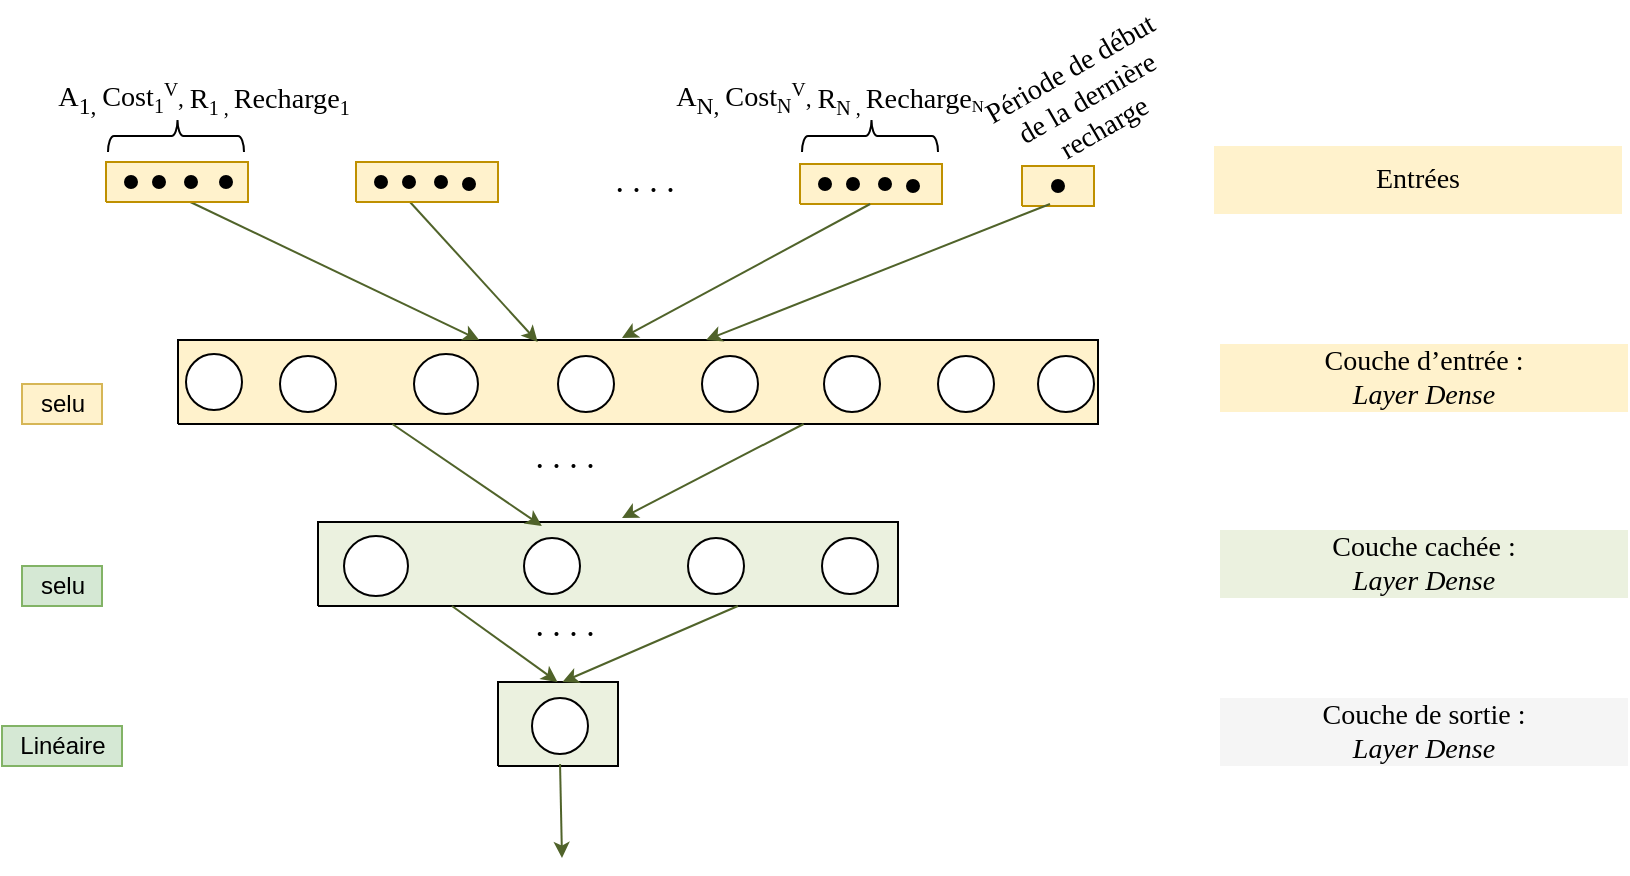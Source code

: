 <mxfile version="17.2.4" type="device"><diagram id="im0NFvdlD-_omOoGbBik" name="Page-1"><mxGraphModel dx="1182" dy="707" grid="1" gridSize="10" guides="1" tooltips="1" connect="1" arrows="1" fold="1" page="1" pageScale="1" pageWidth="827" pageHeight="1169" math="0" shadow="0"><root><mxCell id="0"/><mxCell id="1" parent="0"/><mxCell id="oqg2X-3LZcK9GiLT0oM8-1" style="vsdxID=26;fillColor=#FFF2CC;gradientColor=none;shape=stencil(nZBLDoAgDERP0z3SIyjew0SURgSD+Lu9kMZoXLhwN9O+tukAlrNpJg1SzDH4QW/URgNYgZTkjA4UkwJUgGXng+6DX1zLfmoymdXo17xh5zmRJ6Q42BWCfc2oJfdAr+Yv+AP9Cb7OJ3H/2JG1HNGz/84klThPVCc=);strokeColor=#000000;labelBackgroundColor=none;rounded=0;html=1;whiteSpace=wrap;" parent="1" vertex="1"><mxGeometry x="238" y="171" width="460" height="42" as="geometry"/></mxCell><mxCell id="oqg2X-3LZcK9GiLT0oM8-2" value="&lt;p style=&quot;margin-left: 0 ; margin-right: 0 ; margin-top: 0px ; margin-bottom: 0px ; text-indent: 0 ; direction: ltr&quot;&gt;&lt;font style=&quot;font-size: 15px ; font-family: &amp;#34;cambria math&amp;#34; ; color: #000000 ; direction: ltr ; letter-spacing: 0px ; line-height: 120% ; opacity: 1&quot;&gt;&lt;br&gt;&lt;/font&gt;&lt;/p&gt;" style="verticalAlign=middle;align=center;vsdxID=27;fillColor=#FFFFFF;gradientColor=none;shape=stencil(vVHLDsIgEPwajiQI6RfU+h8bu22JCGRB2/69kG1iazx58DazM/vIjjBtmiCi0CplCjecbZ8nYc5Ca+snJJsLEqYTph0C4Ujh4XvmEaqzont41gkL96naodXKrGF6YSfQtUi0OXXDVlqPfJNP6usotUhYbJIUMmQb/GGrAxpRljVycDBuc1hKM2LclX8/7H9nFfB+82Cd45T2+mcspcSRmu4F);spacingTop=-3;spacingBottom=-1;spacingLeft=-3;spacingRight=-3;labelBackgroundColor=none;rounded=0;html=1;whiteSpace=wrap;" parent="1" vertex="1"><mxGeometry x="356" y="178" width="32" height="30" as="geometry"/></mxCell><mxCell id="oqg2X-3LZcK9GiLT0oM8-3" value="&lt;p style=&quot;margin-left: 0 ; margin-right: 0 ; margin-top: 0px ; margin-bottom: 0px ; text-indent: 0 ; direction: ltr&quot;&gt;&lt;font style=&quot;font-size: 15px ; font-family: &amp;#34;cambria math&amp;#34; ; color: #000000 ; direction: ltr ; letter-spacing: 0px ; line-height: 120% ; opacity: 1&quot;&gt;&lt;i&gt;&lt;sub&gt;&lt;br&gt;&lt;/sub&gt;&lt;/i&gt;&lt;/font&gt;&lt;/p&gt;" style="verticalAlign=middle;align=center;vsdxID=28;fillColor=#FFFFFF;gradientColor=none;shape=stencil(vVHLDsIgEPwajiQI6RfU+h8bu22JCGRB2/69kG1iazx58DazM/vIjjBtmiCi0CplCjecbZ8nYc5Ca+snJJsLEqYTph0C4Ujh4XvmEaqzont41gkL96naodXKrGF6YSfQtUi0OXXDVlqPfJNP6usotUhYbJIUMmQb/GGrAxpRljVycDBuc1hKM2LclX8/7H9nFfB+82Cd45T2+mcspcSRmu4F);spacingTop=-3;spacingBottom=-1;spacingLeft=-3;spacingRight=-3;labelBackgroundColor=none;rounded=0;html=1;whiteSpace=wrap;" parent="1" vertex="1"><mxGeometry x="500" y="179" width="28" height="28" as="geometry"/></mxCell><mxCell id="oqg2X-3LZcK9GiLT0oM8-4" value="&lt;p style=&quot;margin-left: 0 ; margin-right: 0 ; margin-top: 0px ; margin-bottom: 0px ; text-indent: 0 ; direction: ltr&quot;&gt;&lt;font style=&quot;font-size: 15px ; font-family: &amp;#34;cambria math&amp;#34; ; color: #000000 ; direction: ltr ; letter-spacing: 0px ; line-height: 120% ; opacity: 1&quot;&gt;&lt;i&gt;&lt;br&gt;&lt;/i&gt;&lt;/font&gt;&lt;/p&gt;" style="verticalAlign=middle;align=center;vsdxID=31;fillColor=#FFFFFF;gradientColor=none;shape=stencil(vVHLDsIgEPwajiQI6RfU+h8bu22JCGRB2/69kG1iazx58DazM/vIjjBtmiCi0CplCjecbZ8nYc5Ca+snJJsLEqYTph0C4Ujh4XvmEaqzont41gkL96naodXKrGF6YSfQtUi0OXXDVlqPfJNP6usotUhYbJIUMmQb/GGrAxpRljVycDBuc1hKM2LclX8/7H9nFfB+82Cd45T2+mcspcSRmu4F);spacingTop=-3;spacingBottom=-1;spacingLeft=-3;spacingRight=-3;labelBackgroundColor=none;rounded=0;html=1;whiteSpace=wrap;" parent="1" vertex="1"><mxGeometry x="428" y="179" width="28" height="28" as="geometry"/></mxCell><mxCell id="oqg2X-3LZcK9GiLT0oM8-5" value="&lt;p style=&quot;margin-left: 0 ; margin-right: 0 ; margin-top: 0px ; margin-bottom: 0px ; text-indent: 0 ; direction: ltr&quot;&gt;&lt;font style=&quot;font-size: 15px ; font-family: &amp;#34;cambria math&amp;#34; ; color: #000000 ; direction: ltr ; letter-spacing: 0px ; line-height: 120% ; opacity: 1&quot;&gt;&lt;i&gt;&lt;sub&gt;&lt;br&gt;&lt;/sub&gt;&lt;/i&gt;&lt;/font&gt;&lt;/p&gt;" style="verticalAlign=middle;align=center;vsdxID=28;fillColor=#FFFFFF;gradientColor=none;shape=stencil(vVHLDsIgEPwajiQI6RfU+h8bu22JCGRB2/69kG1iazx58DazM/vIjjBtmiCi0CplCjecbZ8nYc5Ca+snJJsLEqYTph0C4Ujh4XvmEaqzont41gkL96naodXKrGF6YSfQtUi0OXXDVlqPfJNP6usotUhYbJIUMmQb/GGrAxpRljVycDBuc1hKM2LclX8/7H9nFfB+82Cd45T2+mcspcSRmu4F);spacingTop=-3;spacingBottom=-1;spacingLeft=-3;spacingRight=-3;labelBackgroundColor=none;rounded=0;html=1;whiteSpace=wrap;" parent="1" vertex="1"><mxGeometry x="561" y="179" width="28" height="28" as="geometry"/></mxCell><mxCell id="oqg2X-3LZcK9GiLT0oM8-6" value="&lt;p style=&quot;margin-left: 0 ; margin-right: 0 ; margin-top: 0px ; margin-bottom: 0px ; text-indent: 0 ; direction: ltr&quot;&gt;&lt;font style=&quot;font-size: 15px ; font-family: &amp;#34;cambria math&amp;#34; ; color: #000000 ; direction: ltr ; letter-spacing: 0px ; line-height: 120% ; opacity: 1&quot;&gt;&lt;i&gt;&lt;sub&gt;&lt;br&gt;&lt;/sub&gt;&lt;/i&gt;&lt;/font&gt;&lt;/p&gt;" style="verticalAlign=middle;align=center;vsdxID=28;fillColor=#FFFFFF;gradientColor=none;shape=stencil(vVHLDsIgEPwajiQI6RfU+h8bu22JCGRB2/69kG1iazx58DazM/vIjjBtmiCi0CplCjecbZ8nYc5Ca+snJJsLEqYTph0C4Ujh4XvmEaqzont41gkL96naodXKrGF6YSfQtUi0OXXDVlqPfJNP6usotUhYbJIUMmQb/GGrAxpRljVycDBuc1hKM2LclX8/7H9nFfB+82Cd45T2+mcspcSRmu4F);spacingTop=-3;spacingBottom=-1;spacingLeft=-3;spacingRight=-3;labelBackgroundColor=none;rounded=0;html=1;whiteSpace=wrap;" parent="1" vertex="1"><mxGeometry x="618" y="179" width="28" height="28" as="geometry"/></mxCell><mxCell id="oqg2X-3LZcK9GiLT0oM8-7" value="&lt;p style=&quot;margin-left: 0 ; margin-right: 0 ; margin-top: 0px ; margin-bottom: 0px ; text-indent: 0 ; direction: ltr&quot;&gt;&lt;font style=&quot;font-size: 15px ; font-family: &amp;#34;cambria math&amp;#34; ; color: #000000 ; direction: ltr ; letter-spacing: 0px ; line-height: 120% ; opacity: 1&quot;&gt;&lt;i&gt;&lt;sub&gt;&lt;br&gt;&lt;/sub&gt;&lt;/i&gt;&lt;/font&gt;&lt;/p&gt;" style="verticalAlign=middle;align=center;vsdxID=28;fillColor=#FFFFFF;gradientColor=none;shape=stencil(vVHLDsIgEPwajiQI6RfU+h8bu22JCGRB2/69kG1iazx58DazM/vIjjBtmiCi0CplCjecbZ8nYc5Ca+snJJsLEqYTph0C4Ujh4XvmEaqzont41gkL96naodXKrGF6YSfQtUi0OXXDVlqPfJNP6usotUhYbJIUMmQb/GGrAxpRljVycDBuc1hKM2LclX8/7H9nFfB+82Cd45T2+mcspcSRmu4F);spacingTop=-3;spacingBottom=-1;spacingLeft=-3;spacingRight=-3;labelBackgroundColor=none;rounded=0;html=1;whiteSpace=wrap;" parent="1" vertex="1"><mxGeometry x="668" y="179" width="28" height="28" as="geometry"/></mxCell><mxCell id="oqg2X-3LZcK9GiLT0oM8-8" value="&lt;p style=&quot;margin-left: 0 ; margin-right: 0 ; margin-top: 0px ; margin-bottom: 0px ; text-indent: 0 ; direction: ltr&quot;&gt;&lt;font style=&quot;font-size: 15px ; font-family: &amp;#34;cambria math&amp;#34; ; color: #000000 ; direction: ltr ; letter-spacing: 0px ; line-height: 120% ; opacity: 1&quot;&gt;&lt;br&gt;&lt;/font&gt;&lt;/p&gt;" style="verticalAlign=middle;align=center;vsdxID=27;fillColor=#FFFFFF;gradientColor=none;shape=stencil(vVHLDsIgEPwajiQI6RfU+h8bu22JCGRB2/69kG1iazx58DazM/vIjjBtmiCi0CplCjecbZ8nYc5Ca+snJJsLEqYTph0C4Ujh4XvmEaqzont41gkL96naodXKrGF6YSfQtUi0OXXDVlqPfJNP6usotUhYbJIUMmQb/GGrAxpRljVycDBuc1hKM2LclX8/7H9nFfB+82Cd45T2+mcspcSRmu4F);spacingTop=-3;spacingBottom=-1;spacingLeft=-3;spacingRight=-3;labelBackgroundColor=none;rounded=0;html=1;whiteSpace=wrap;" parent="1" vertex="1"><mxGeometry x="289" y="179" width="28" height="28" as="geometry"/></mxCell><mxCell id="oqg2X-3LZcK9GiLT0oM8-9" value="&lt;p style=&quot;margin-left: 0 ; margin-right: 0 ; margin-top: 0px ; margin-bottom: 0px ; text-indent: 0 ; direction: ltr&quot;&gt;&lt;font style=&quot;font-size: 15px ; font-family: &amp;#34;cambria math&amp;#34; ; color: #000000 ; direction: ltr ; letter-spacing: 0px ; line-height: 120% ; opacity: 1&quot;&gt;&lt;br&gt;&lt;/font&gt;&lt;/p&gt;" style="verticalAlign=middle;align=center;vsdxID=27;fillColor=#FFFFFF;gradientColor=none;shape=stencil(vVHLDsIgEPwajiQI6RfU+h8bu22JCGRB2/69kG1iazx58DazM/vIjjBtmiCi0CplCjecbZ8nYc5Ca+snJJsLEqYTph0C4Ujh4XvmEaqzont41gkL96naodXKrGF6YSfQtUi0OXXDVlqPfJNP6usotUhYbJIUMmQb/GGrAxpRljVycDBuc1hKM2LclX8/7H9nFfB+82Cd45T2+mcspcSRmu4F);spacingTop=-3;spacingBottom=-1;spacingLeft=-3;spacingRight=-3;labelBackgroundColor=none;rounded=0;html=1;whiteSpace=wrap;" parent="1" vertex="1"><mxGeometry x="242" y="178" width="28" height="28" as="geometry"/></mxCell><mxCell id="oqg2X-3LZcK9GiLT0oM8-10" style="vsdxID=26;fillColor=#ebf1df;gradientColor=none;shape=stencil(nZBLDoAgDERP0z3SIyjew0SURgSD+Lu9kMZoXLhwN9O+tukAlrNpJg1SzDH4QW/URgNYgZTkjA4UkwJUgGXng+6DX1zLfmoymdXo17xh5zmRJ6Q42BWCfc2oJfdAr+Yv+AP9Cb7OJ3H/2JG1HNGz/84klThPVCc=);strokeColor=#000000;labelBackgroundColor=none;rounded=0;html=1;whiteSpace=wrap;" parent="1" vertex="1"><mxGeometry x="308" y="262" width="290" height="42" as="geometry"/></mxCell><mxCell id="oqg2X-3LZcK9GiLT0oM8-11" value="&lt;p style=&quot;margin-left: 0 ; margin-right: 0 ; margin-top: 0px ; margin-bottom: 0px ; text-indent: 0 ; direction: ltr&quot;&gt;&lt;font style=&quot;font-size: 15px ; font-family: &amp;#34;cambria math&amp;#34; ; color: #000000 ; direction: ltr ; letter-spacing: 0px ; line-height: 120% ; opacity: 1&quot;&gt;&lt;br&gt;&lt;/font&gt;&lt;/p&gt;" style="verticalAlign=middle;align=center;vsdxID=27;fillColor=#FFFFFF;gradientColor=none;shape=stencil(vVHLDsIgEPwajiQI6RfU+h8bu22JCGRB2/69kG1iazx58DazM/vIjjBtmiCi0CplCjecbZ8nYc5Ca+snJJsLEqYTph0C4Ujh4XvmEaqzont41gkL96naodXKrGF6YSfQtUi0OXXDVlqPfJNP6usotUhYbJIUMmQb/GGrAxpRljVycDBuc1hKM2LclX8/7H9nFfB+82Cd45T2+mcspcSRmu4F);spacingTop=-3;spacingBottom=-1;spacingLeft=-3;spacingRight=-3;labelBackgroundColor=none;rounded=0;html=1;whiteSpace=wrap;" parent="1" vertex="1"><mxGeometry x="321" y="269" width="32" height="30" as="geometry"/></mxCell><mxCell id="oqg2X-3LZcK9GiLT0oM8-12" value="&lt;p style=&quot;margin-left: 0 ; margin-right: 0 ; margin-top: 0px ; margin-bottom: 0px ; text-indent: 0 ; direction: ltr&quot;&gt;&lt;font style=&quot;font-size: 15px ; font-family: &amp;#34;cambria math&amp;#34; ; color: #000000 ; direction: ltr ; letter-spacing: 0px ; line-height: 120% ; opacity: 1&quot;&gt;&lt;i&gt;&lt;sub&gt;&lt;br&gt;&lt;/sub&gt;&lt;/i&gt;&lt;/font&gt;&lt;/p&gt;" style="verticalAlign=middle;align=center;vsdxID=28;fillColor=#FFFFFF;gradientColor=none;shape=stencil(vVHLDsIgEPwajiQI6RfU+h8bu22JCGRB2/69kG1iazx58DazM/vIjjBtmiCi0CplCjecbZ8nYc5Ca+snJJsLEqYTph0C4Ujh4XvmEaqzont41gkL96naodXKrGF6YSfQtUi0OXXDVlqPfJNP6usotUhYbJIUMmQb/GGrAxpRljVycDBuc1hKM2LclX8/7H9nFfB+82Cd45T2+mcspcSRmu4F);spacingTop=-3;spacingBottom=-1;spacingLeft=-3;spacingRight=-3;labelBackgroundColor=none;rounded=0;html=1;whiteSpace=wrap;" parent="1" vertex="1"><mxGeometry x="493" y="270" width="28" height="28" as="geometry"/></mxCell><mxCell id="oqg2X-3LZcK9GiLT0oM8-13" value="&lt;p style=&quot;margin-left: 0 ; margin-right: 0 ; margin-top: 0px ; margin-bottom: 0px ; text-indent: 0 ; direction: ltr&quot;&gt;&lt;font style=&quot;font-size: 15px ; font-family: &amp;#34;cambria math&amp;#34; ; color: #000000 ; direction: ltr ; letter-spacing: 0px ; line-height: 120% ; opacity: 1&quot;&gt;&lt;i&gt;&lt;br&gt;&lt;/i&gt;&lt;/font&gt;&lt;/p&gt;" style="verticalAlign=middle;align=center;vsdxID=31;fillColor=#FFFFFF;gradientColor=none;shape=stencil(vVHLDsIgEPwajiQI6RfU+h8bu22JCGRB2/69kG1iazx58DazM/vIjjBtmiCi0CplCjecbZ8nYc5Ca+snJJsLEqYTph0C4Ujh4XvmEaqzont41gkL96naodXKrGF6YSfQtUi0OXXDVlqPfJNP6usotUhYbJIUMmQb/GGrAxpRljVycDBuc1hKM2LclX8/7H9nFfB+82Cd45T2+mcspcSRmu4F);spacingTop=-3;spacingBottom=-1;spacingLeft=-3;spacingRight=-3;labelBackgroundColor=none;rounded=0;html=1;whiteSpace=wrap;" parent="1" vertex="1"><mxGeometry x="411" y="270" width="28" height="28" as="geometry"/></mxCell><mxCell id="oqg2X-3LZcK9GiLT0oM8-14" value="&lt;p style=&quot;margin-left: 0 ; margin-right: 0 ; margin-top: 0px ; margin-bottom: 0px ; text-indent: 0 ; direction: ltr&quot;&gt;&lt;font style=&quot;font-size: 15px ; font-family: &amp;#34;cambria math&amp;#34; ; color: #000000 ; direction: ltr ; letter-spacing: 0px ; line-height: 120% ; opacity: 1&quot;&gt;&lt;i&gt;&lt;sub&gt;&lt;br&gt;&lt;/sub&gt;&lt;/i&gt;&lt;/font&gt;&lt;/p&gt;" style="verticalAlign=middle;align=center;vsdxID=28;fillColor=#FFFFFF;gradientColor=none;shape=stencil(vVHLDsIgEPwajiQI6RfU+h8bu22JCGRB2/69kG1iazx58DazM/vIjjBtmiCi0CplCjecbZ8nYc5Ca+snJJsLEqYTph0C4Ujh4XvmEaqzont41gkL96naodXKrGF6YSfQtUi0OXXDVlqPfJNP6usotUhYbJIUMmQb/GGrAxpRljVycDBuc1hKM2LclX8/7H9nFfB+82Cd45T2+mcspcSRmu4F);spacingTop=-3;spacingBottom=-1;spacingLeft=-3;spacingRight=-3;labelBackgroundColor=none;rounded=0;html=1;whiteSpace=wrap;" parent="1" vertex="1"><mxGeometry x="560" y="270" width="28" height="28" as="geometry"/></mxCell><mxCell id="oqg2X-3LZcK9GiLT0oM8-17" value="&lt;div style=&quot;font-size: 1px&quot;&gt;&lt;/div&gt;" style="verticalAlign=middle;align=center;vsdxID=4;fillColor=#fff2cc;gradientColor=none;shape=stencil(nZBLDoAgDERP0z3SIyjew0SURgSD+Lu9kMZoXLhwN9O+tukAlrNpJg1SzDH4QW/URgNYgZTkjA4UkwJUgGXng+6DX1zLfmoymdXo17xh5zmRJ6Q42BWCfc2oJfdAr+Yv+AP9Cb7OJ3H/2JG1HNGz/84klThPVCc=);strokeColor=#bf9000;labelBackgroundColor=none;rounded=0;html=1;whiteSpace=wrap;" parent="1" vertex="1"><mxGeometry x="549" y="83" width="71" height="20" as="geometry"/></mxCell><mxCell id="oqg2X-3LZcK9GiLT0oM8-19" value="&lt;div style=&quot;font-size: 1px&quot;&gt;&lt;/div&gt;" style="verticalAlign=middle;align=center;vsdxID=7;fillColor=#fff2cc;gradientColor=none;shape=stencil(nZBLDoAgDERP0z3SIyjew0SURgSD+Lu9kMZoXLhwN9O+tukAlrNpJg1SzDH4QW/URgNYgZTkjA4UkwJUgGXng+6DX1zLfmoymdXo17xh5zmRJ6Q42BWCfc2oJfdAr+Yv+AP9Cb7OJ3H/2JG1HNGz/84klThPVCc=);strokeColor=#bf9000;labelBackgroundColor=none;rounded=0;html=1;whiteSpace=wrap;" parent="1" vertex="1"><mxGeometry x="660" y="84" width="36" height="20" as="geometry"/></mxCell><mxCell id="oqg2X-3LZcK9GiLT0oM8-20" style="vsdxID=11;rotation=180;fillColor=#ffffff;gradientColor=none;shape=stencil(vZPbDoIwDIafZpeQHQDjNep7LDJgERnppuDbu2VEQSAxeLhr16/916ZFLNUlbwSiWBtQJ9HKzJSI7RClsi4FSGMtxPaIpbkCUYC61Jn3G+5IZ53V1VXofB52GRTfht7Bg5Ws3wM5HG0EejAKo8iz0MME98kTYgIEvJM6AGW4kaoeKVccChFYrSCveDEK6VaIZvI820aUhMlmVnxlMzEJCRkVpF/uhnz0vTiMk58OmywPe7sovrKbhz9awz+szbxwj1rjeV7+Moex11O0T/6M2f4O);strokeColor=#000000;flipH=1;labelBackgroundColor=none;rounded=0;html=1;whiteSpace=wrap;" parent="1" vertex="1"><mxGeometry x="203" y="69" width="68" height="8" as="geometry"/></mxCell><mxCell id="oqg2X-3LZcK9GiLT0oM8-21" value="&lt;div style=&quot;font-size: 1px&quot;&gt;&lt;/div&gt;" style="text;vsdxID=11;rotation=90.05;fillColor=none;gradientColor=none;strokeColor=none;flipH=1;labelBackgroundColor=none;rounded=0;html=1;whiteSpace=wrap;verticalAlign=middle;align=center;;html=1;" parent="oqg2X-3LZcK9GiLT0oM8-20" vertex="1"><mxGeometry x="42.935" y="-49" width="21.322" height="24.84" as="geometry"/></mxCell><mxCell id="oqg2X-3LZcK9GiLT0oM8-28" value="&lt;div style=&quot;font-size: 1px&quot;&gt;&lt;br&gt;&lt;/div&gt;&lt;font style=&quot;letter-spacing: 0px ; font-family: &amp;#34;calibri&amp;#34; ; direction: ltr ; line-height: 14.4px ; opacity: 1&quot;&gt;&lt;span style=&quot;font-size: 14.11px&quot;&gt;A&lt;sub&gt;1,&amp;nbsp;&lt;/sub&gt;Cost&lt;/span&gt;&lt;sub&gt;1&lt;/sub&gt;&lt;/font&gt;&lt;font style=&quot;letter-spacing: 0px ; font-family: &amp;#34;calibri&amp;#34; ; direction: ltr ; line-height: 14.11px ; opacity: 1 ; font-size: 11.758px&quot;&gt;&lt;sup&gt;V&lt;/sup&gt;,&amp;nbsp;&lt;/font&gt;&lt;span style=&quot;font-family: &amp;#34;calibri&amp;#34; ; font-size: 14.11px&quot;&gt;R&lt;/span&gt;&lt;sub style=&quot;font-family: &amp;#34;calibri&amp;#34;&quot;&gt;1 ,&amp;nbsp;&lt;/sub&gt;&lt;span style=&quot;font-family: &amp;#34;themed&amp;#34; ; font-size: 14.11px&quot;&gt;Recharge&lt;/span&gt;&lt;sub style=&quot;font-family: &amp;#34;themed&amp;#34;&quot;&gt;1&lt;/sub&gt;" style="verticalAlign=middle;align=center;vsdxID=15;fillColor=none;gradientColor=none;shape=stencil(nZBLDoAgDERP0z3SIyjew0SURgSD+Lu9kMZoXLhwN9O+tukAlrNpJg1SzDH4QW/URgNYgZTkjA4UkwJUgGXng+6DX1zLfmoymdXo17xh5zmRJ6Q42BWCfc2oJfdAr+Yv+AP9Cb7OJ3H/2JG1HNGz/84klThPVCc=);strokeColor=none;labelBackgroundColor=none;rounded=0;html=1;whiteSpace=wrap;" parent="1" vertex="1"><mxGeometry x="150.5" y="40" width="200" height="20" as="geometry"/></mxCell><mxCell id="oqg2X-3LZcK9GiLT0oM8-30" value="&lt;div style=&quot;font-size: 1px&quot;&gt;&lt;br&gt;&lt;/div&gt;" style="verticalAlign=middle;align=center;vsdxID=18;fillColor=none;gradientColor=none;shape=stencil(nZBLDoAgDERP0z3SIyjew0SURgSD+Lu9kMZoXLhwN9O+tukAlrNpJg1SzDH4QW/URgNYgZTkjA4UkwJUgGXng+6DX1zLfmoymdXo17xh5zmRJ6Q42BWCfc2oJfdAr+Yv+AP9Cb7OJ3H/2JG1HNGz/84klThPVCc=);strokeColor=none;labelBackgroundColor=none;rounded=0;html=1;whiteSpace=wrap;" parent="1" vertex="1"><mxGeometry x="419" y="33" width="163" height="20" as="geometry"/></mxCell><mxCell id="oqg2X-3LZcK9GiLT0oM8-31" value="&lt;div style=&quot;font-size: 1px&quot;&gt;&lt;font style=&quot;font-size: 14.11px ; color: rgb(0 , 0 , 0) ; direction: ltr ; letter-spacing: 0px ; line-height: 120% ; opacity: 1&quot;&gt;&lt;br&gt;&lt;/font&gt;&lt;/div&gt;" style="verticalAlign=middle;align=center;vsdxID=19;fillColor=none;gradientColor=none;shape=stencil(nZBLDoAgDERP0z3SIyjew0SURgSD+Lu9kMZoXLhwN9O+tukAlrNpJg1SzDH4QW/URgNYgZTkjA4UkwJUgGXng+6DX1zLfmoymdXo17xh5zmRJ6Q42BWCfc2oJfdAr+Yv+AP9Cb7OJ3H/2JG1HNGz/84klThPVCc=);strokeColor=none;labelBackgroundColor=none;rounded=0;html=1;whiteSpace=wrap;" parent="1" vertex="1"><mxGeometry x="521.5" y="33" width="91" height="20" as="geometry"/></mxCell><mxCell id="oqg2X-3LZcK9GiLT0oM8-52" value="&lt;div style=&quot;font-size: 1px&quot;&gt;&lt;font style=&quot;font-size: 14.11px ; font-family: &amp;#34;calibri&amp;#34; ; color: #000000 ; direction: ltr ; letter-spacing: 0px ; line-height: 120% ; opacity: 1&quot;&gt;Période de début de la dernière recharge&lt;br&gt;&lt;/font&gt;&lt;/div&gt;" style="verticalAlign=middle;align=center;vsdxID=58;fillColor=none;gradientColor=none;shape=stencil(nZBLDoAgDERP0z3SIyjew0SURgSD+Lu9kMZoXLhwN9O+tukAlrNpJg1SzDH4QW/URgNYgZTkjA4UkwJUgGXng+6DX1zLfmoymdXo17xh5zmRJ6Q42BWCfc2oJfdAr+Yv+AP9Cb7OJ3H/2JG1HNGz/84klThPVCc=);strokeColor=none;labelBackgroundColor=none;rounded=0;html=1;whiteSpace=wrap;rotation=-30;" parent="1" vertex="1"><mxGeometry x="638.5" y="40" width="107" height="20" as="geometry"/></mxCell><mxCell id="oqg2X-3LZcK9GiLT0oM8-53" style="vsdxID=59;fillColor=#000000;gradientColor=none;shape=stencil(vVHLDsIgEPwajiQI6RfU+h8bu22JCGRB2/69kG1iazx58DazM/vIjjBtmiCi0CplCjecbZ8nYc5Ca+snJJsLEqYTph0C4Ujh4XvmEaqzont41gkL96naodXKrGF6YSfQtUi0OXXDVlqPfJNP6usotUhYbJIUMmQb/GGrAxpRljVycDBuc1hKM2LclX8/7H9nFfB+82Cd45T2+mcspcSRmu4F);labelBackgroundColor=none;rounded=0;html=1;whiteSpace=wrap;" parent="1" vertex="1"><mxGeometry x="572.5" y="90" width="6" height="6" as="geometry"/></mxCell><mxCell id="oqg2X-3LZcK9GiLT0oM8-54" style="vsdxID=26;fillColor=#ebf1df;gradientColor=none;shape=stencil(nZBLDoAgDERP0z3SIyjew0SURgSD+Lu9kMZoXLhwN9O+tukAlrNpJg1SzDH4QW/URgNYgZTkjA4UkwJUgGXng+6DX1zLfmoymdXo17xh5zmRJ6Q42BWCfc2oJfdAr+Yv+AP9Cb7OJ3H/2JG1HNGz/84klThPVCc=);strokeColor=#000000;labelBackgroundColor=none;rounded=0;html=1;whiteSpace=wrap;" parent="1" vertex="1"><mxGeometry x="398" y="342" width="60" height="42" as="geometry"/></mxCell><mxCell id="oqg2X-3LZcK9GiLT0oM8-55" value="&lt;p style=&quot;margin-left: 0 ; margin-right: 0 ; margin-top: 0px ; margin-bottom: 0px ; text-indent: 0 ; direction: ltr&quot;&gt;&lt;font style=&quot;font-size: 15px ; font-family: &amp;#34;cambria math&amp;#34; ; color: #000000 ; direction: ltr ; letter-spacing: 0px ; line-height: 120% ; opacity: 1&quot;&gt;&lt;i&gt;&lt;br&gt;&lt;/i&gt;&lt;/font&gt;&lt;/p&gt;" style="verticalAlign=middle;align=center;vsdxID=31;fillColor=#FFFFFF;gradientColor=none;shape=stencil(vVHLDsIgEPwajiQI6RfU+h8bu22JCGRB2/69kG1iazx58DazM/vIjjBtmiCi0CplCjecbZ8nYc5Ca+snJJsLEqYTph0C4Ujh4XvmEaqzont41gkL96naodXKrGF6YSfQtUi0OXXDVlqPfJNP6usotUhYbJIUMmQb/GGrAxpRljVycDBuc1hKM2LclX8/7H9nFfB+82Cd45T2+mcspcSRmu4F);spacingTop=-3;spacingBottom=-1;spacingLeft=-3;spacingRight=-3;labelBackgroundColor=none;rounded=0;html=1;whiteSpace=wrap;" parent="1" vertex="1"><mxGeometry x="415" y="350" width="28" height="28" as="geometry"/></mxCell><mxCell id="oqg2X-3LZcK9GiLT0oM8-56" style="vsdxID=32;edgeStyle=none;startArrow=none;endArrow=classic;startSize=5;endSize=5;strokeColor=#50632a;spacingTop=0;spacingBottom=0;spacingLeft=0;spacingRight=0;verticalAlign=middle;html=1;labelBackgroundColor=#ffffff;rounded=0;fontStyle=1;exitX=0.535;exitY=0.9;exitDx=0;exitDy=0;exitPerimeter=0;" parent="1" source="oqg2X-3LZcK9GiLT0oM8-89" edge="1"><mxGeometry relative="1" as="geometry"><Array as="points"/><mxPoint x="230" y="110" as="sourcePoint"/><mxPoint x="388.579" y="171" as="targetPoint"/></mxGeometry></mxCell><mxCell id="oqg2X-3LZcK9GiLT0oM8-57" style="vsdxID=32;edgeStyle=none;startArrow=none;endArrow=classic;startSize=5;endSize=5;strokeColor=#50632a;spacingTop=0;spacingBottom=0;spacingLeft=0;spacingRight=0;verticalAlign=middle;html=1;labelBackgroundColor=#ffffff;rounded=0;exitX=0.45;exitY=0.95;exitDx=0;exitDy=0;exitPerimeter=0;fontStyle=1;entryX=0.391;entryY=0.024;entryDx=0;entryDy=0;entryPerimeter=0;" parent="1" target="oqg2X-3LZcK9GiLT0oM8-1" edge="1"><mxGeometry relative="1" as="geometry"><Array as="points"/><mxPoint x="354" y="102" as="sourcePoint"/><mxPoint x="398.579" y="181" as="targetPoint"/></mxGeometry></mxCell><mxCell id="oqg2X-3LZcK9GiLT0oM8-59" style="vsdxID=32;edgeStyle=none;startArrow=none;endArrow=classic;startSize=5;endSize=5;strokeColor=#50632a;spacingTop=0;spacingBottom=0;spacingLeft=0;spacingRight=0;verticalAlign=middle;html=1;labelBackgroundColor=#ffffff;rounded=0;exitX=0.494;exitY=1;exitDx=0;exitDy=0;exitPerimeter=0;fontStyle=1;" parent="1" source="oqg2X-3LZcK9GiLT0oM8-17" edge="1"><mxGeometry relative="1" as="geometry"><Array as="points"/><mxPoint x="364" y="112" as="sourcePoint"/><mxPoint x="460" y="170" as="targetPoint"/></mxGeometry></mxCell><mxCell id="oqg2X-3LZcK9GiLT0oM8-60" style="vsdxID=32;edgeStyle=none;startArrow=none;endArrow=classic;startSize=5;endSize=5;strokeColor=#50632a;spacingTop=0;spacingBottom=0;spacingLeft=0;spacingRight=0;verticalAlign=middle;html=1;labelBackgroundColor=#ffffff;rounded=0;exitX=0.389;exitY=0.95;exitDx=0;exitDy=0;exitPerimeter=0;fontStyle=1;entryX=0.574;entryY=0;entryDx=0;entryDy=0;entryPerimeter=0;" parent="1" source="oqg2X-3LZcK9GiLT0oM8-19" target="oqg2X-3LZcK9GiLT0oM8-1" edge="1"><mxGeometry relative="1" as="geometry"><Array as="points"/><mxPoint x="849" y="104" as="sourcePoint"/><mxPoint x="470" y="180" as="targetPoint"/></mxGeometry></mxCell><mxCell id="oqg2X-3LZcK9GiLT0oM8-61" style="vsdxID=32;edgeStyle=none;startArrow=none;endArrow=classic;startSize=5;endSize=5;strokeColor=#50632a;spacingTop=0;spacingBottom=0;spacingLeft=0;spacingRight=0;verticalAlign=middle;html=1;labelBackgroundColor=#ffffff;rounded=0;fontStyle=1;entryX=0.386;entryY=0.048;entryDx=0;entryDy=0;entryPerimeter=0;exitX=0.233;exitY=1;exitDx=0;exitDy=0;exitPerimeter=0;" parent="1" source="oqg2X-3LZcK9GiLT0oM8-1" target="oqg2X-3LZcK9GiLT0oM8-10" edge="1"><mxGeometry relative="1" as="geometry"><Array as="points"/><mxPoint x="372" y="216" as="sourcePoint"/><mxPoint x="430.86" y="212.998" as="targetPoint"/></mxGeometry></mxCell><mxCell id="oqg2X-3LZcK9GiLT0oM8-62" style="vsdxID=32;edgeStyle=none;startArrow=none;endArrow=classic;startSize=5;endSize=5;strokeColor=#50632a;spacingTop=0;spacingBottom=0;spacingLeft=0;spacingRight=0;verticalAlign=middle;html=1;labelBackgroundColor=#ffffff;rounded=0;fontStyle=1;exitX=0.68;exitY=1;exitDx=0;exitDy=0;exitPerimeter=0;" parent="1" source="oqg2X-3LZcK9GiLT0oM8-1" edge="1"><mxGeometry relative="1" as="geometry"><Array as="points"/><mxPoint x="550" y="220" as="sourcePoint"/><mxPoint x="460" y="260" as="targetPoint"/></mxGeometry></mxCell><mxCell id="oqg2X-3LZcK9GiLT0oM8-63" value="&lt;span style=&quot;font-family: &amp;#34;calibri&amp;#34; ; font-size: 16.93px&quot;&gt;. . . .&lt;/span&gt;" style="text;html=1;align=center;verticalAlign=middle;resizable=0;points=[];autosize=1;strokeColor=none;fillColor=none;fontFamily=Times New Roman;" parent="1" vertex="1"><mxGeometry x="411" y="220" width="40" height="20" as="geometry"/></mxCell><mxCell id="oqg2X-3LZcK9GiLT0oM8-64" style="vsdxID=32;edgeStyle=none;startArrow=none;endArrow=classic;startSize=5;endSize=5;strokeColor=#50632a;spacingTop=0;spacingBottom=0;spacingLeft=0;spacingRight=0;verticalAlign=middle;html=1;labelBackgroundColor=#ffffff;rounded=0;fontStyle=1;exitX=0.724;exitY=1;exitDx=0;exitDy=0;exitPerimeter=0;" parent="1" source="oqg2X-3LZcK9GiLT0oM8-10" edge="1"><mxGeometry relative="1" as="geometry"><Array as="points"/><mxPoint x="521" y="295" as="sourcePoint"/><mxPoint x="430.2" y="342" as="targetPoint"/></mxGeometry></mxCell><mxCell id="oqg2X-3LZcK9GiLT0oM8-65" style="vsdxID=32;edgeStyle=none;startArrow=none;endArrow=classic;startSize=5;endSize=5;strokeColor=#50632a;spacingTop=0;spacingBottom=0;spacingLeft=0;spacingRight=0;verticalAlign=middle;html=1;labelBackgroundColor=#ffffff;rounded=0;fontStyle=1;entryX=0.386;entryY=0.048;entryDx=0;entryDy=0;entryPerimeter=0;exitX=0.231;exitY=1;exitDx=0;exitDy=0;exitPerimeter=0;" parent="1" source="oqg2X-3LZcK9GiLT0oM8-10" edge="1"><mxGeometry relative="1" as="geometry"><Array as="points"/><mxPoint x="353.0" y="290.98" as="sourcePoint"/><mxPoint x="427.76" y="341.996" as="targetPoint"/></mxGeometry></mxCell><mxCell id="oqg2X-3LZcK9GiLT0oM8-66" value="&lt;span style=&quot;font-family: &amp;#34;calibri&amp;#34; ; font-size: 16.93px&quot;&gt;. . . .&lt;/span&gt;" style="text;html=1;align=center;verticalAlign=middle;resizable=0;points=[];autosize=1;strokeColor=none;fillColor=none;fontFamily=Times New Roman;" parent="1" vertex="1"><mxGeometry x="411" y="304" width="40" height="20" as="geometry"/></mxCell><mxCell id="oqg2X-3LZcK9GiLT0oM8-67" style="vsdxID=32;edgeStyle=none;startArrow=none;endArrow=classic;startSize=5;endSize=5;strokeColor=#50632a;spacingTop=0;spacingBottom=0;spacingLeft=0;spacingRight=0;verticalAlign=middle;html=1;labelBackgroundColor=#ffffff;rounded=0;fontStyle=1;exitX=0.517;exitY=0.976;exitDx=0;exitDy=0;exitPerimeter=0;" parent="1" source="oqg2X-3LZcK9GiLT0oM8-54" edge="1"><mxGeometry relative="1" as="geometry"><Array as="points"/><mxPoint x="415.62" y="390" as="sourcePoint"/><mxPoint x="430" y="430" as="targetPoint"/></mxGeometry></mxCell><mxCell id="oqg2X-3LZcK9GiLT0oM8-68" value="&lt;p style=&quot;margin-left: 0 ; margin-right: 0 ; margin-top: 0px ; margin-bottom: 0px ; text-indent: 0 ; direction: ltr&quot;&gt;&lt;font style=&quot;font-size: 14px ; font-family: &amp;#34;calibri&amp;#34; ; color: #000000 ; direction: ltr ; letter-spacing: 0px ; line-height: 120% ; opacity: 1&quot;&gt;Couche cachée :&lt;br&gt;&lt;/font&gt;&lt;font style=&quot;font-size: 14px ; font-family: &amp;#34;themed&amp;#34; ; color: #000000 ; direction: ltr ; letter-spacing: 0px ; line-height: 120% ; opacity: 1&quot;&gt;&lt;i&gt;Layer Dense&lt;/i&gt;&lt;/font&gt;&lt;font style=&quot;font-size: 14px ; font-family: &amp;#34;themed&amp;#34; ; color: #000000 ; direction: ltr ; letter-spacing: 0px ; line-height: 120% ; opacity: 1&quot;&gt;&lt;br&gt;&lt;/font&gt;&lt;/p&gt;" style="verticalAlign=middle;align=center;vsdxID=200;fillColor=#ebf1df;gradientColor=none;shape=stencil(nZBLDoAgDERP0z3SIyjew0SURgSD+Lu9kMZoXLhwN9O+tukAlrNpJg1SzDH4QW/URgNYgZTkjA4UkwJUgGXng+6DX1zLfmoymdXo17xh5zmRJ6Q42BWCfc2oJfdAr+Yv+AP9Cb7OJ3H/2JG1HNGz/84klThPVCc=);strokeColor=none;labelBackgroundColor=none;rounded=0;html=1;whiteSpace=wrap;" parent="1" vertex="1"><mxGeometry x="759" y="266" width="204" height="34" as="geometry"/></mxCell><mxCell id="oqg2X-3LZcK9GiLT0oM8-69" value="&lt;font style=&quot;font-size: 14px ; font-family: &amp;#34;calibri&amp;#34; ; color: #000000 ; direction: ltr ; letter-spacing: 0px ; line-height: 120% ; opacity: 1&quot;&gt;Couche de sortie :&lt;br&gt;&lt;i style=&quot;font-family: &amp;#34;themed&amp;#34;&quot;&gt;Layer Dense&lt;/i&gt;&lt;br&gt;&lt;/font&gt;" style="verticalAlign=middle;align=center;vsdxID=196;fillColor=#f5f5f5;shape=stencil(nZBLDoAgDERP0z3SIyjew0SURgSD+Lu9kMZoXLhwN9O+tukAlrNpJg1SzDH4QW/URgNYgZTkjA4UkwJUgGXng+6DX1zLfmoymdXo17xh5zmRJ6Q42BWCfc2oJfdAr+Yv+AP9Cb7OJ3H/2JG1HNGz/84klThPVCc=);strokeColor=none;labelBackgroundColor=none;rounded=0;html=1;whiteSpace=wrap;fontColor=#333333;" parent="1" vertex="1"><mxGeometry x="759" y="350" width="204" height="34" as="geometry"/></mxCell><mxCell id="oqg2X-3LZcK9GiLT0oM8-70" value="&lt;font style=&quot;font-size: 14px ; font-family: &amp;#34;calibri&amp;#34; ; color: #000000 ; direction: ltr ; letter-spacing: 0px ; line-height: 120% ; opacity: 1&quot;&gt;Entrées&lt;br&gt;&lt;/font&gt;" style="verticalAlign=middle;align=center;vsdxID=192;fillColor=#fff2cc;gradientColor=none;shape=stencil(nZBLDoAgDERP0z3SIyjew0SURgSD+Lu9kMZoXLhwN9O+tukAlrNpJg1SzDH4QW/URgNYgZTkjA4UkwJUgGXng+6DX1zLfmoymdXo17xh5zmRJ6Q42BWCfc2oJfdAr+Yv+AP9Cb7OJ3H/2JG1HNGz/84klThPVCc=);strokeColor=none;labelBackgroundColor=none;rounded=0;html=1;whiteSpace=wrap;" parent="1" vertex="1"><mxGeometry x="756" y="74" width="204" height="34" as="geometry"/></mxCell><mxCell id="oqg2X-3LZcK9GiLT0oM8-71" value="&lt;font style=&quot;font-size: 14px ; font-family: &amp;#34;calibri&amp;#34; ; color: #000000 ; direction: ltr ; letter-spacing: 0px ; line-height: 120% ; opacity: 1&quot;&gt;Couche d’entrée :&lt;br&gt;&lt;i style=&quot;font-family: &amp;#34;themed&amp;#34;&quot;&gt;Layer Dense&lt;/i&gt;&lt;br&gt;&lt;/font&gt;" style="verticalAlign=middle;align=center;vsdxID=192;fillColor=#FFF2CC;gradientColor=none;shape=stencil(nZBLDoAgDERP0z3SIyjew0SURgSD+Lu9kMZoXLhwN9O+tukAlrNpJg1SzDH4QW/URgNYgZTkjA4UkwJUgGXng+6DX1zLfmoymdXo17xh5zmRJ6Q42BWCfc2oJfdAr+Yv+AP9Cb7OJ3H/2JG1HNGz/84klThPVCc=);strokeColor=none;labelBackgroundColor=none;rounded=0;html=1;whiteSpace=wrap;" parent="1" vertex="1"><mxGeometry x="759" y="173" width="204" height="34" as="geometry"/></mxCell><mxCell id="oqg2X-3LZcK9GiLT0oM8-72" value="selu" style="text;html=1;align=center;verticalAlign=middle;resizable=0;points=[];autosize=1;strokeColor=#d6b656;fillColor=#fff2cc;" parent="1" vertex="1"><mxGeometry x="160" y="193" width="40" height="20" as="geometry"/></mxCell><mxCell id="oqg2X-3LZcK9GiLT0oM8-73" value="selu" style="text;html=1;align=center;verticalAlign=middle;resizable=0;points=[];autosize=1;strokeColor=#82b366;fillColor=#d5e8d4;" parent="1" vertex="1"><mxGeometry x="160" y="284" width="40" height="20" as="geometry"/></mxCell><mxCell id="oqg2X-3LZcK9GiLT0oM8-74" value="Linéaire" style="text;html=1;align=center;verticalAlign=middle;resizable=0;points=[];autosize=1;strokeColor=#82b366;fillColor=#d5e8d4;" parent="1" vertex="1"><mxGeometry x="150" y="364" width="60" height="20" as="geometry"/></mxCell><mxCell id="oqg2X-3LZcK9GiLT0oM8-84" style="vsdxID=59;fillColor=#000000;gradientColor=none;shape=stencil(vVHLDsIgEPwajiQI6RfU+h8bu22JCGRB2/69kG1iazx58DazM/vIjjBtmiCi0CplCjecbZ8nYc5Ca+snJJsLEqYTph0C4Ujh4XvmEaqzont41gkL96naodXKrGF6YSfQtUi0OXXDVlqPfJNP6usotUhYbJIUMmQb/GGrAxpRljVycDBuc1hKM2LclX8/7H9nFfB+82Cd45T2+mcspcSRmu4F);labelBackgroundColor=none;rounded=0;html=1;whiteSpace=wrap;" parent="1" vertex="1"><mxGeometry x="675" y="91" width="6" height="6" as="geometry"/></mxCell><mxCell id="oqg2X-3LZcK9GiLT0oM8-85" style="vsdxID=59;fillColor=#000000;gradientColor=none;shape=stencil(vVHLDsIgEPwajiQI6RfU+h8bu22JCGRB2/69kG1iazx58DazM/vIjjBtmiCi0CplCjecbZ8nYc5Ca+snJJsLEqYTph0C4Ujh4XvmEaqzont41gkL96naodXKrGF6YSfQtUi0OXXDVlqPfJNP6usotUhYbJIUMmQb/GGrAxpRljVycDBuc1hKM2LclX8/7H9nFfB+82Cd45T2+mcspcSRmu4F);labelBackgroundColor=none;rounded=0;html=1;whiteSpace=wrap;" parent="1" vertex="1"><mxGeometry x="588.5" y="90" width="6" height="6" as="geometry"/></mxCell><mxCell id="oqg2X-3LZcK9GiLT0oM8-86" style="vsdxID=59;fillColor=#000000;gradientColor=none;shape=stencil(vVHLDsIgEPwajiQI6RfU+h8bu22JCGRB2/69kG1iazx58DazM/vIjjBtmiCi0CplCjecbZ8nYc5Ca+snJJsLEqYTph0C4Ujh4XvmEaqzont41gkL96naodXKrGF6YSfQtUi0OXXDVlqPfJNP6usotUhYbJIUMmQb/GGrAxpRljVycDBuc1hKM2LclX8/7H9nFfB+82Cd45T2+mcspcSRmu4F);labelBackgroundColor=none;rounded=0;html=1;whiteSpace=wrap;" parent="1" vertex="1"><mxGeometry x="558.5" y="90" width="6" height="6" as="geometry"/></mxCell><mxCell id="oqg2X-3LZcK9GiLT0oM8-87" style="vsdxID=59;fillColor=#000000;gradientColor=none;shape=stencil(vVHLDsIgEPwajiQI6RfU+h8bu22JCGRB2/69kG1iazx58DazM/vIjjBtmiCi0CplCjecbZ8nYc5Ca+snJJsLEqYTph0C4Ujh4XvmEaqzont41gkL96naodXKrGF6YSfQtUi0OXXDVlqPfJNP6usotUhYbJIUMmQb/GGrAxpRljVycDBuc1hKM2LclX8/7H9nFfB+82Cd45T2+mcspcSRmu4F);labelBackgroundColor=none;rounded=0;html=1;whiteSpace=wrap;" parent="1" vertex="1"><mxGeometry x="602.5" y="91" width="6" height="6" as="geometry"/></mxCell><mxCell id="oqg2X-3LZcK9GiLT0oM8-89" value="&lt;div style=&quot;font-size: 1px&quot;&gt;&lt;/div&gt;" style="verticalAlign=middle;align=center;vsdxID=4;fillColor=#fff2cc;gradientColor=none;shape=stencil(nZBLDoAgDERP0z3SIyjew0SURgSD+Lu9kMZoXLhwN9O+tukAlrNpJg1SzDH4QW/URgNYgZTkjA4UkwJUgGXng+6DX1zLfmoymdXo17xh5zmRJ6Q42BWCfc2oJfdAr+Yv+AP9Cb7OJ3H/2JG1HNGz/84klThPVCc=);strokeColor=#bf9000;labelBackgroundColor=none;rounded=0;html=1;whiteSpace=wrap;" parent="1" vertex="1"><mxGeometry x="202" y="82" width="71" height="20" as="geometry"/></mxCell><mxCell id="oqg2X-3LZcK9GiLT0oM8-90" style="vsdxID=59;fillColor=#000000;gradientColor=none;shape=stencil(vVHLDsIgEPwajiQI6RfU+h8bu22JCGRB2/69kG1iazx58DazM/vIjjBtmiCi0CplCjecbZ8nYc5Ca+snJJsLEqYTph0C4Ujh4XvmEaqzont41gkL96naodXKrGF6YSfQtUi0OXXDVlqPfJNP6usotUhYbJIUMmQb/GGrAxpRljVycDBuc1hKM2LclX8/7H9nFfB+82Cd45T2+mcspcSRmu4F);labelBackgroundColor=none;rounded=0;html=1;whiteSpace=wrap;" parent="1" vertex="1"><mxGeometry x="225.5" y="89" width="6" height="6" as="geometry"/></mxCell><mxCell id="oqg2X-3LZcK9GiLT0oM8-91" style="vsdxID=59;fillColor=#000000;gradientColor=none;shape=stencil(vVHLDsIgEPwajiQI6RfU+h8bu22JCGRB2/69kG1iazx58DazM/vIjjBtmiCi0CplCjecbZ8nYc5Ca+snJJsLEqYTph0C4Ujh4XvmEaqzont41gkL96naodXKrGF6YSfQtUi0OXXDVlqPfJNP6usotUhYbJIUMmQb/GGrAxpRljVycDBuc1hKM2LclX8/7H9nFfB+82Cd45T2+mcspcSRmu4F);labelBackgroundColor=none;rounded=0;html=1;whiteSpace=wrap;" parent="1" vertex="1"><mxGeometry x="241.5" y="89" width="6" height="6" as="geometry"/></mxCell><mxCell id="oqg2X-3LZcK9GiLT0oM8-92" style="vsdxID=59;fillColor=#000000;gradientColor=none;shape=stencil(vVHLDsIgEPwajiQI6RfU+h8bu22JCGRB2/69kG1iazx58DazM/vIjjBtmiCi0CplCjecbZ8nYc5Ca+snJJsLEqYTph0C4Ujh4XvmEaqzont41gkL96naodXKrGF6YSfQtUi0OXXDVlqPfJNP6usotUhYbJIUMmQb/GGrAxpRljVycDBuc1hKM2LclX8/7H9nFfB+82Cd45T2+mcspcSRmu4F);labelBackgroundColor=none;rounded=0;html=1;whiteSpace=wrap;" parent="1" vertex="1"><mxGeometry x="211.5" y="89" width="6" height="6" as="geometry"/></mxCell><mxCell id="oqg2X-3LZcK9GiLT0oM8-93" style="vsdxID=59;fillColor=#000000;gradientColor=none;shape=stencil(vVHLDsIgEPwajiQI6RfU+h8bu22JCGRB2/69kG1iazx58DazM/vIjjBtmiCi0CplCjecbZ8nYc5Ca+snJJsLEqYTph0C4Ujh4XvmEaqzont41gkL96naodXKrGF6YSfQtUi0OXXDVlqPfJNP6usotUhYbJIUMmQb/GGrAxpRljVycDBuc1hKM2LclX8/7H9nFfB+82Cd45T2+mcspcSRmu4F);labelBackgroundColor=none;rounded=0;html=1;whiteSpace=wrap;" parent="1" vertex="1"><mxGeometry x="259" y="89" width="6" height="6" as="geometry"/></mxCell><mxCell id="oqg2X-3LZcK9GiLT0oM8-94" value="&lt;div style=&quot;font-size: 1px&quot;&gt;&lt;/div&gt;" style="verticalAlign=middle;align=center;vsdxID=4;fillColor=#fff2cc;gradientColor=none;shape=stencil(nZBLDoAgDERP0z3SIyjew0SURgSD+Lu9kMZoXLhwN9O+tukAlrNpJg1SzDH4QW/URgNYgZTkjA4UkwJUgGXng+6DX1zLfmoymdXo17xh5zmRJ6Q42BWCfc2oJfdAr+Yv+AP9Cb7OJ3H/2JG1HNGz/84klThPVCc=);strokeColor=#bf9000;labelBackgroundColor=none;rounded=0;html=1;whiteSpace=wrap;" parent="1" vertex="1"><mxGeometry x="327" y="82" width="71" height="20" as="geometry"/></mxCell><mxCell id="oqg2X-3LZcK9GiLT0oM8-95" style="vsdxID=59;fillColor=#000000;gradientColor=none;shape=stencil(vVHLDsIgEPwajiQI6RfU+h8bu22JCGRB2/69kG1iazx58DazM/vIjjBtmiCi0CplCjecbZ8nYc5Ca+snJJsLEqYTph0C4Ujh4XvmEaqzont41gkL96naodXKrGF6YSfQtUi0OXXDVlqPfJNP6usotUhYbJIUMmQb/GGrAxpRljVycDBuc1hKM2LclX8/7H9nFfB+82Cd45T2+mcspcSRmu4F);labelBackgroundColor=none;rounded=0;html=1;whiteSpace=wrap;" parent="1" vertex="1"><mxGeometry x="350.5" y="89" width="6" height="6" as="geometry"/></mxCell><mxCell id="oqg2X-3LZcK9GiLT0oM8-96" style="vsdxID=59;fillColor=#000000;gradientColor=none;shape=stencil(vVHLDsIgEPwajiQI6RfU+h8bu22JCGRB2/69kG1iazx58DazM/vIjjBtmiCi0CplCjecbZ8nYc5Ca+snJJsLEqYTph0C4Ujh4XvmEaqzont41gkL96naodXKrGF6YSfQtUi0OXXDVlqPfJNP6usotUhYbJIUMmQb/GGrAxpRljVycDBuc1hKM2LclX8/7H9nFfB+82Cd45T2+mcspcSRmu4F);labelBackgroundColor=none;rounded=0;html=1;whiteSpace=wrap;" parent="1" vertex="1"><mxGeometry x="366.5" y="89" width="6" height="6" as="geometry"/></mxCell><mxCell id="oqg2X-3LZcK9GiLT0oM8-97" style="vsdxID=59;fillColor=#000000;gradientColor=none;shape=stencil(vVHLDsIgEPwajiQI6RfU+h8bu22JCGRB2/69kG1iazx58DazM/vIjjBtmiCi0CplCjecbZ8nYc5Ca+snJJsLEqYTph0C4Ujh4XvmEaqzont41gkL96naodXKrGF6YSfQtUi0OXXDVlqPfJNP6usotUhYbJIUMmQb/GGrAxpRljVycDBuc1hKM2LclX8/7H9nFfB+82Cd45T2+mcspcSRmu4F);labelBackgroundColor=none;rounded=0;html=1;whiteSpace=wrap;" parent="1" vertex="1"><mxGeometry x="336.5" y="89" width="6" height="6" as="geometry"/></mxCell><mxCell id="oqg2X-3LZcK9GiLT0oM8-98" style="vsdxID=59;fillColor=#000000;gradientColor=none;shape=stencil(vVHLDsIgEPwajiQI6RfU+h8bu22JCGRB2/69kG1iazx58DazM/vIjjBtmiCi0CplCjecbZ8nYc5Ca+snJJsLEqYTph0C4Ujh4XvmEaqzont41gkL96naodXKrGF6YSfQtUi0OXXDVlqPfJNP6usotUhYbJIUMmQb/GGrAxpRljVycDBuc1hKM2LclX8/7H9nFfB+82Cd45T2+mcspcSRmu4F);labelBackgroundColor=none;rounded=0;html=1;whiteSpace=wrap;" parent="1" vertex="1"><mxGeometry x="380.5" y="90" width="6" height="6" as="geometry"/></mxCell><mxCell id="oqg2X-3LZcK9GiLT0oM8-104" value="&lt;span style=&quot;font-family: &amp;#34;calibri&amp;#34; ; font-size: 16.93px&quot;&gt;. . . .&lt;/span&gt;" style="text;html=1;align=center;verticalAlign=middle;resizable=0;points=[];autosize=1;strokeColor=none;fillColor=none;fontFamily=Times New Roman;" parent="1" vertex="1"><mxGeometry x="451" y="82" width="40" height="20" as="geometry"/></mxCell><mxCell id="trrQVmkGFBtmGelgSOZw-1" style="vsdxID=11;rotation=180;fillColor=#ffffff;gradientColor=none;shape=stencil(vZPbDoIwDIafZpeQHQDjNep7LDJgERnppuDbu2VEQSAxeLhr16/916ZFLNUlbwSiWBtQJ9HKzJSI7RClsi4FSGMtxPaIpbkCUYC61Jn3G+5IZ53V1VXofB52GRTfht7Bg5Ws3wM5HG0EejAKo8iz0MME98kTYgIEvJM6AGW4kaoeKVccChFYrSCveDEK6VaIZvI820aUhMlmVnxlMzEJCRkVpF/uhnz0vTiMk58OmywPe7sovrKbhz9awz+szbxwj1rjeV7+Moex11O0T/6M2f4O);strokeColor=#000000;flipH=1;labelBackgroundColor=none;rounded=0;html=1;whiteSpace=wrap;" vertex="1" parent="1"><mxGeometry x="550" y="69" width="68" height="8" as="geometry"/></mxCell><mxCell id="trrQVmkGFBtmGelgSOZw-2" value="&lt;div style=&quot;font-size: 1px&quot;&gt;&lt;/div&gt;" style="text;vsdxID=11;rotation=90.05;fillColor=none;gradientColor=none;strokeColor=none;flipH=1;labelBackgroundColor=none;rounded=0;html=1;whiteSpace=wrap;verticalAlign=middle;align=center;;html=1;" vertex="1" parent="trrQVmkGFBtmGelgSOZw-1"><mxGeometry x="42.935" y="-49" width="21.322" height="24.84" as="geometry"/></mxCell><mxCell id="trrQVmkGFBtmGelgSOZw-3" value="&lt;div style=&quot;font-size: 1px&quot;&gt;&lt;br&gt;&lt;/div&gt;&lt;font style=&quot;letter-spacing: 0px ; font-family: &amp;#34;calibri&amp;#34; ; direction: ltr ; line-height: 14.4px ; opacity: 1&quot;&gt;&lt;span style=&quot;font-size: 14.11px&quot;&gt;A&lt;sub&gt;N,&amp;nbsp;&lt;/sub&gt;Cost&lt;/span&gt;&lt;sub&gt;N&lt;/sub&gt;&lt;/font&gt;&lt;font style=&quot;letter-spacing: 0px ; font-family: &amp;#34;calibri&amp;#34; ; direction: ltr ; line-height: 14.11px ; opacity: 1 ; font-size: 11.758px&quot;&gt;&lt;sup&gt;V&lt;/sup&gt;,&amp;nbsp;&lt;/font&gt;&lt;span style=&quot;font-family: &amp;#34;calibri&amp;#34; ; font-size: 14.11px&quot;&gt;R&lt;/span&gt;&lt;sub style=&quot;font-family: &amp;#34;calibri&amp;#34;&quot;&gt;N ,&amp;nbsp;&lt;/sub&gt;&lt;span style=&quot;font-family: &amp;#34;themed&amp;#34; ; font-size: 14.11px&quot;&gt;Recharge&lt;/span&gt;&lt;span style=&quot;font-family: &amp;#34;themed&amp;#34; ; font-size: 10px&quot;&gt;&lt;sub&gt;N&lt;/sub&gt;&lt;/span&gt;" style="verticalAlign=middle;align=center;vsdxID=15;fillColor=none;gradientColor=none;shape=stencil(nZBLDoAgDERP0z3SIyjew0SURgSD+Lu9kMZoXLhwN9O+tukAlrNpJg1SzDH4QW/URgNYgZTkjA4UkwJUgGXng+6DX1zLfmoymdXo17xh5zmRJ6Q42BWCfc2oJfdAr+Yv+AP9Cb7OJ3H/2JG1HNGz/84klThPVCc=);strokeColor=none;labelBackgroundColor=none;rounded=0;html=1;whiteSpace=wrap;" vertex="1" parent="1"><mxGeometry x="463.5" y="40" width="200" height="20" as="geometry"/></mxCell></root></mxGraphModel></diagram></mxfile>